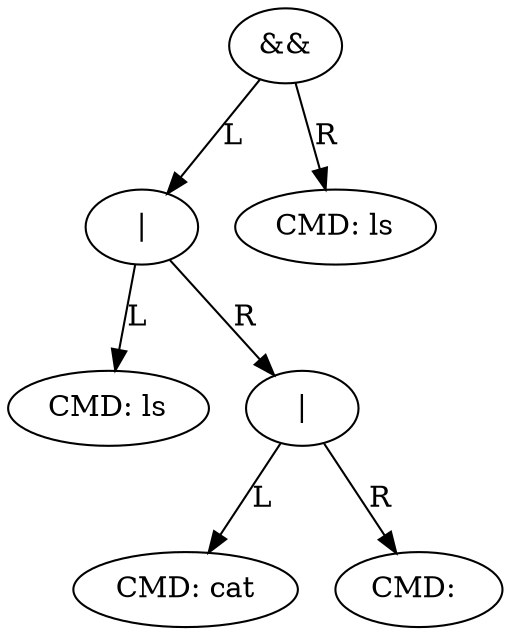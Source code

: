 digraph AST {
"0x603000001690" [label="&&"];
"0x603000001690" -> "0x6030000016c0" [label="L"];
"0x6030000016c0" [label="|"];
"0x6030000016c0" -> "0x6030000016f0" [label="L"];
"0x6030000016f0" [label="CMD: ls"];
"0x6030000016c0" -> "0x603000001720" [label="R"];
"0x603000001720" [label="|"];
"0x603000001720" -> "0x603000001750" [label="L"];
"0x603000001750" [label="CMD: cat"];
"0x603000001720" -> "0x603000001780" [label="R"];
"0x603000001780" [label="CMD: "];
"0x603000001690" -> "0x6030000017b0" [label="R"];
"0x6030000017b0" [label="CMD: ls"];
}
